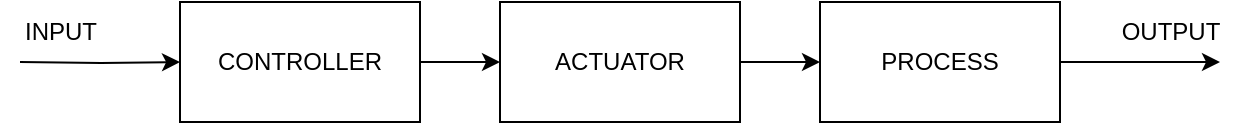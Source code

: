 <mxfile version="28.0.6">
  <diagram name="Page-1" id="aKBA5UwD-XLCFGgpKf5H">
    <mxGraphModel dx="947" dy="601" grid="1" gridSize="10" guides="1" tooltips="1" connect="1" arrows="1" fold="1" page="1" pageScale="1" pageWidth="850" pageHeight="1100" math="0" shadow="0">
      <root>
        <mxCell id="0" />
        <mxCell id="1" parent="0" />
        <mxCell id="thVwQXQgXER0k1JvSfw0-6" value="" style="edgeStyle=orthogonalEdgeStyle;rounded=0;orthogonalLoop=1;jettySize=auto;html=1;" parent="1" target="thVwQXQgXER0k1JvSfw0-2" edge="1">
          <mxGeometry relative="1" as="geometry">
            <mxPoint x="120" y="120" as="sourcePoint" />
          </mxGeometry>
        </mxCell>
        <mxCell id="thVwQXQgXER0k1JvSfw0-7" value="" style="edgeStyle=orthogonalEdgeStyle;rounded=0;orthogonalLoop=1;jettySize=auto;html=1;" parent="1" source="thVwQXQgXER0k1JvSfw0-2" target="thVwQXQgXER0k1JvSfw0-3" edge="1">
          <mxGeometry relative="1" as="geometry" />
        </mxCell>
        <mxCell id="thVwQXQgXER0k1JvSfw0-2" value="CONTROLLER" style="rounded=0;whiteSpace=wrap;html=1;" parent="1" vertex="1">
          <mxGeometry x="200" y="90" width="120" height="60" as="geometry" />
        </mxCell>
        <mxCell id="thVwQXQgXER0k1JvSfw0-8" value="" style="edgeStyle=orthogonalEdgeStyle;rounded=0;orthogonalLoop=1;jettySize=auto;html=1;" parent="1" source="thVwQXQgXER0k1JvSfw0-3" target="thVwQXQgXER0k1JvSfw0-4" edge="1">
          <mxGeometry relative="1" as="geometry" />
        </mxCell>
        <mxCell id="thVwQXQgXER0k1JvSfw0-3" value="ACTUATOR" style="rounded=0;whiteSpace=wrap;html=1;" parent="1" vertex="1">
          <mxGeometry x="360" y="90" width="120" height="60" as="geometry" />
        </mxCell>
        <mxCell id="thVwQXQgXER0k1JvSfw0-10" value="" style="edgeStyle=orthogonalEdgeStyle;rounded=0;orthogonalLoop=1;jettySize=auto;html=1;" parent="1" source="thVwQXQgXER0k1JvSfw0-4" edge="1">
          <mxGeometry relative="1" as="geometry">
            <mxPoint x="720" y="120" as="targetPoint" />
          </mxGeometry>
        </mxCell>
        <mxCell id="thVwQXQgXER0k1JvSfw0-4" value="PROCESS" style="rounded=0;whiteSpace=wrap;html=1;" parent="1" vertex="1">
          <mxGeometry x="520" y="90" width="120" height="60" as="geometry" />
        </mxCell>
        <mxCell id="utPKo3PLEn9iBiCv8Qg0-1" value="INPUT" style="text;html=1;align=center;verticalAlign=middle;resizable=0;points=[];autosize=1;strokeColor=none;fillColor=none;" vertex="1" parent="1">
          <mxGeometry x="110" y="90" width="60" height="30" as="geometry" />
        </mxCell>
        <mxCell id="utPKo3PLEn9iBiCv8Qg0-2" value="OUTPUT" style="text;html=1;align=center;verticalAlign=middle;resizable=0;points=[];autosize=1;strokeColor=none;fillColor=none;" vertex="1" parent="1">
          <mxGeometry x="660" y="90" width="70" height="30" as="geometry" />
        </mxCell>
      </root>
    </mxGraphModel>
  </diagram>
</mxfile>
